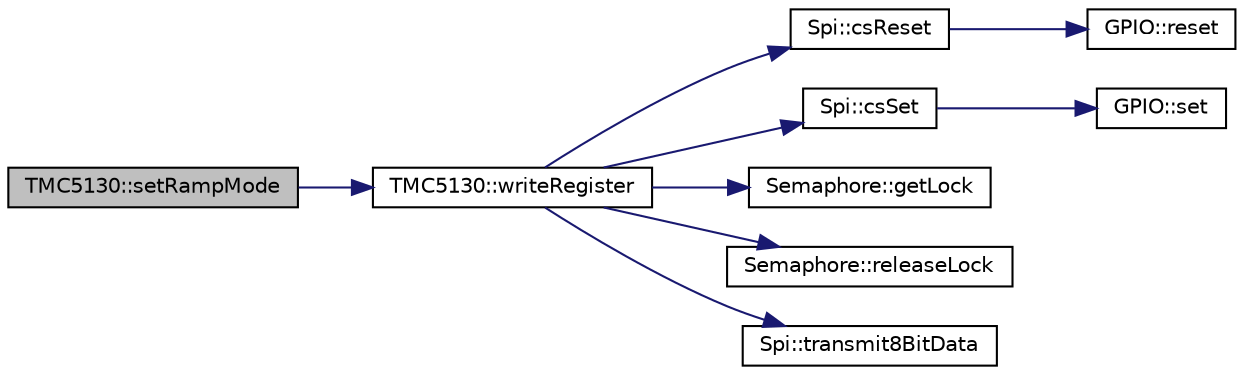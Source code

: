 digraph "TMC5130::setRampMode"
{
 // LATEX_PDF_SIZE
  edge [fontname="Helvetica",fontsize="10",labelfontname="Helvetica",labelfontsize="10"];
  node [fontname="Helvetica",fontsize="10",shape=record];
  rankdir="LR";
  Node1 [label="TMC5130::setRampMode",height=0.2,width=0.4,color="black", fillcolor="grey75", style="filled", fontcolor="black",tooltip="Set motor driver to position mode or velocity mode."];
  Node1 -> Node2 [color="midnightblue",fontsize="10",style="solid",fontname="Helvetica"];
  Node2 [label="TMC5130::writeRegister",height=0.2,width=0.4,color="black", fillcolor="white", style="filled",URL="$classTMC5130.html#aac757e7e7a63a1269783bd95aeb29aac",tooltip="Write a register of the motor driver."];
  Node2 -> Node3 [color="midnightblue",fontsize="10",style="solid",fontname="Helvetica"];
  Node3 [label="Spi::csReset",height=0.2,width=0.4,color="black", fillcolor="white", style="filled",URL="$classSpi.html#a3b471964739067a6906e57df98d78fe2",tooltip=" "];
  Node3 -> Node4 [color="midnightblue",fontsize="10",style="solid",fontname="Helvetica"];
  Node4 [label="GPIO::reset",height=0.2,width=0.4,color="black", fillcolor="white", style="filled",URL="$classGPIO.html#ac07b8ccefa9a990b153da9d7ebb7d7de",tooltip=" "];
  Node2 -> Node5 [color="midnightblue",fontsize="10",style="solid",fontname="Helvetica"];
  Node5 [label="Spi::csSet",height=0.2,width=0.4,color="black", fillcolor="white", style="filled",URL="$classSpi.html#ab9158600079479c20578394fcb9969de",tooltip=" "];
  Node5 -> Node6 [color="midnightblue",fontsize="10",style="solid",fontname="Helvetica"];
  Node6 [label="GPIO::set",height=0.2,width=0.4,color="black", fillcolor="white", style="filled",URL="$classGPIO.html#a73b95aed006181f6dc4fad393ba79d18",tooltip=" "];
  Node2 -> Node7 [color="midnightblue",fontsize="10",style="solid",fontname="Helvetica"];
  Node7 [label="Semaphore::getLock",height=0.2,width=0.4,color="black", fillcolor="white", style="filled",URL="$classSemaphore.html#ac8c9e668dc718e19dda74d247ef9a7a3",tooltip=" "];
  Node2 -> Node8 [color="midnightblue",fontsize="10",style="solid",fontname="Helvetica"];
  Node8 [label="Semaphore::releaseLock",height=0.2,width=0.4,color="black", fillcolor="white", style="filled",URL="$classSemaphore.html#ae562c7d568619eee1e52cde42ab5e3d1",tooltip=" "];
  Node2 -> Node9 [color="midnightblue",fontsize="10",style="solid",fontname="Helvetica"];
  Node9 [label="Spi::transmit8BitData",height=0.2,width=0.4,color="black", fillcolor="white", style="filled",URL="$classSpi.html#acc3687f52447566ac68dc63993bf2b75",tooltip=" "];
}
